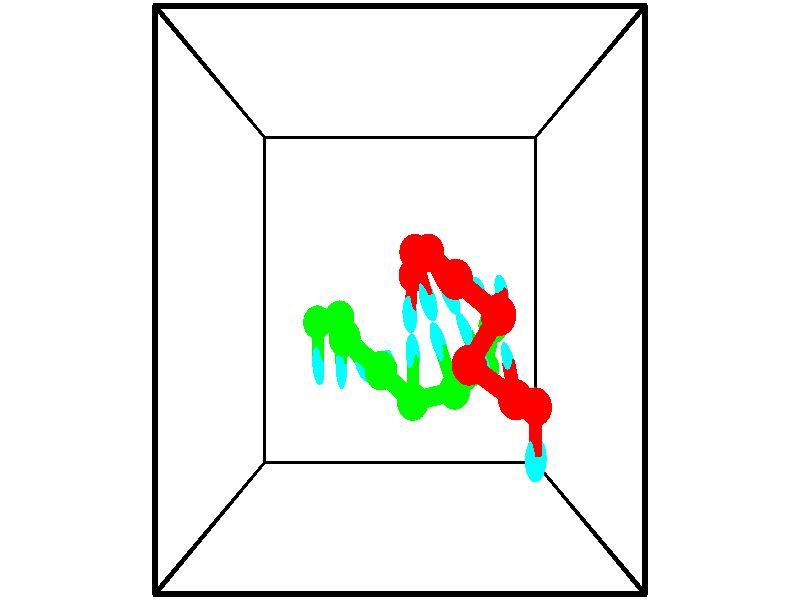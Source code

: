 // switches for output
#declare DRAW_BASES = 1; // possible values are 0, 1; only relevant for DNA ribbons
#declare DRAW_BASES_TYPE = 3; // possible values are 1, 2, 3; only relevant for DNA ribbons
#declare DRAW_FOG = 0; // set to 1 to enable fog

#include "colors.inc"

#include "transforms.inc"
background { rgb <1, 1, 1>}

#default {
   normal{
       ripples 0.25
       frequency 0.20
       turbulence 0.2
       lambda 5
   }
	finish {
		phong 0.1
		phong_size 40.
	}
}

// original window dimensions: 1024x640


// camera settings

camera {
	sky <-0, 1, 0>
	up <-0, 1, 0>
	right 1.6 * <1, 0, 0>
	location <2.5, 2.5, 11.1562>
	look_at <2.5, 2.5, 2.5>
	direction <0, 0, -8.6562>
	angle 67.0682
}


# declare cpy_camera_pos = <2.5, 2.5, 11.1562>;
# if (DRAW_FOG = 1)
fog {
	fog_type 2
	up vnormalize(cpy_camera_pos)
	color rgbt<1,1,1,0.3>
	distance 1e-5
	fog_alt 3e-3
	fog_offset 4
}
# end


// LIGHTS

# declare lum = 6;
global_settings {
	ambient_light rgb lum * <0.05, 0.05, 0.05>
	max_trace_level 15
}# declare cpy_direct_light_amount = 0.25;
light_source
{	1000 * <-1, -1, 1>,
	rgb lum * cpy_direct_light_amount
	parallel
}

light_source
{	1000 * <1, 1, -1>,
	rgb lum * cpy_direct_light_amount
	parallel
}

// strand 0

// nucleotide -1

// particle -1
sphere {
	<4.629811, 1.103518, 1.674522> 0.250000
	pigment { color rgbt <1,0,0,0> }
	no_shadow
}
cylinder {
	<4.635283, 0.703789, 1.660854>,  <4.638567, 0.463951, 1.652654>, 0.100000
	pigment { color rgbt <1,0,0,0> }
	no_shadow
}
cylinder {
	<4.635283, 0.703789, 1.660854>,  <4.629811, 1.103518, 1.674522>, 0.100000
	pigment { color rgbt <1,0,0,0> }
	no_shadow
}

// particle -1
sphere {
	<4.635283, 0.703789, 1.660854> 0.100000
	pigment { color rgbt <1,0,0,0> }
	no_shadow
}
sphere {
	0, 1
	scale<0.080000,0.200000,0.300000>
	matrix <-0.409125, 0.025587, -0.912120,
		0.912376, 0.026459, -0.408497,
		0.013681, -0.999322, -0.034170,
		4.639388, 0.403992, 1.650603>
	pigment { color rgbt <0,1,1,0> }
	no_shadow
}
cylinder {
	<4.189848, 1.284176, 2.317562>,  <4.629811, 1.103518, 1.674522>, 0.130000
	pigment { color rgbt <1,0,0,0> }
	no_shadow
}

// nucleotide -1

// particle -1
sphere {
	<4.189848, 1.284176, 2.317562> 0.250000
	pigment { color rgbt <1,0,0,0> }
	no_shadow
}
cylinder {
	<4.186172, 1.530663, 2.002552>,  <4.183966, 1.678554, 1.813546>, 0.100000
	pigment { color rgbt <1,0,0,0> }
	no_shadow
}
cylinder {
	<4.186172, 1.530663, 2.002552>,  <4.189848, 1.284176, 2.317562>, 0.100000
	pigment { color rgbt <1,0,0,0> }
	no_shadow
}

// particle -1
sphere {
	<4.186172, 1.530663, 2.002552> 0.100000
	pigment { color rgbt <1,0,0,0> }
	no_shadow
}
sphere {
	0, 1
	scale<0.080000,0.200000,0.300000>
	matrix <-0.886550, -0.369314, -0.278631,
		-0.462540, 0.695619, 0.549700,
		-0.009191, 0.616215, -0.787524,
		4.183414, 1.715527, 1.766295>
	pigment { color rgbt <0,1,1,0> }
	no_shadow
}
cylinder {
	<3.510294, 1.705042, 2.309569>,  <4.189848, 1.284176, 2.317562>, 0.130000
	pigment { color rgbt <1,0,0,0> }
	no_shadow
}

// nucleotide -1

// particle -1
sphere {
	<3.510294, 1.705042, 2.309569> 0.250000
	pigment { color rgbt <1,0,0,0> }
	no_shadow
}
cylinder {
	<3.668992, 1.681263, 1.943169>,  <3.764211, 1.666995, 1.723328>, 0.100000
	pigment { color rgbt <1,0,0,0> }
	no_shadow
}
cylinder {
	<3.668992, 1.681263, 1.943169>,  <3.510294, 1.705042, 2.309569>, 0.100000
	pigment { color rgbt <1,0,0,0> }
	no_shadow
}

// particle -1
sphere {
	<3.668992, 1.681263, 1.943169> 0.100000
	pigment { color rgbt <1,0,0,0> }
	no_shadow
}
sphere {
	0, 1
	scale<0.080000,0.200000,0.300000>
	matrix <-0.844247, -0.415358, -0.338710,
		-0.360333, 0.907713, -0.214981,
		0.396745, -0.059449, -0.916002,
		3.788016, 1.663428, 1.668368>
	pigment { color rgbt <0,1,1,0> }
	no_shadow
}
cylinder {
	<3.893568, 2.321891, 2.602595>,  <3.510294, 1.705042, 2.309569>, 0.130000
	pigment { color rgbt <1,0,0,0> }
	no_shadow
}

// nucleotide -1

// particle -1
sphere {
	<3.893568, 2.321891, 2.602595> 0.250000
	pigment { color rgbt <1,0,0,0> }
	no_shadow
}
cylinder {
	<3.980531, 2.485455, 2.248075>,  <4.032709, 2.583593, 2.035364>, 0.100000
	pigment { color rgbt <1,0,0,0> }
	no_shadow
}
cylinder {
	<3.980531, 2.485455, 2.248075>,  <3.893568, 2.321891, 2.602595>, 0.100000
	pigment { color rgbt <1,0,0,0> }
	no_shadow
}

// particle -1
sphere {
	<3.980531, 2.485455, 2.248075> 0.100000
	pigment { color rgbt <1,0,0,0> }
	no_shadow
}
sphere {
	0, 1
	scale<0.080000,0.200000,0.300000>
	matrix <-0.873931, -0.322856, -0.363329,
		-0.434716, 0.853556, 0.287167,
		0.217408, 0.408910, -0.886300,
		4.045753, 2.608127, 1.982186>
	pigment { color rgbt <0,1,1,0> }
	no_shadow
}
cylinder {
	<3.310640, 2.750046, 2.355639>,  <3.893568, 2.321891, 2.602595>, 0.130000
	pigment { color rgbt <1,0,0,0> }
	no_shadow
}

// nucleotide -1

// particle -1
sphere {
	<3.310640, 2.750046, 2.355639> 0.250000
	pigment { color rgbt <1,0,0,0> }
	no_shadow
}
cylinder {
	<3.526265, 2.662056, 2.030426>,  <3.655640, 2.609262, 1.835298>, 0.100000
	pigment { color rgbt <1,0,0,0> }
	no_shadow
}
cylinder {
	<3.526265, 2.662056, 2.030426>,  <3.310640, 2.750046, 2.355639>, 0.100000
	pigment { color rgbt <1,0,0,0> }
	no_shadow
}

// particle -1
sphere {
	<3.526265, 2.662056, 2.030426> 0.100000
	pigment { color rgbt <1,0,0,0> }
	no_shadow
}
sphere {
	0, 1
	scale<0.080000,0.200000,0.300000>
	matrix <-0.840458, -0.077259, -0.536341,
		0.055167, 0.972442, -0.226526,
		0.539062, -0.219974, -0.813034,
		3.687984, 2.596064, 1.786516>
	pigment { color rgbt <0,1,1,0> }
	no_shadow
}
cylinder {
	<2.941035, 3.108964, 1.746377>,  <3.310640, 2.750046, 2.355639>, 0.130000
	pigment { color rgbt <1,0,0,0> }
	no_shadow
}

// nucleotide -1

// particle -1
sphere {
	<2.941035, 3.108964, 1.746377> 0.250000
	pigment { color rgbt <1,0,0,0> }
	no_shadow
}
cylinder {
	<3.146749, 2.794731, 1.608757>,  <3.270177, 2.606191, 1.526185>, 0.100000
	pigment { color rgbt <1,0,0,0> }
	no_shadow
}
cylinder {
	<3.146749, 2.794731, 1.608757>,  <2.941035, 3.108964, 1.746377>, 0.100000
	pigment { color rgbt <1,0,0,0> }
	no_shadow
}

// particle -1
sphere {
	<3.146749, 2.794731, 1.608757> 0.100000
	pigment { color rgbt <1,0,0,0> }
	no_shadow
}
sphere {
	0, 1
	scale<0.080000,0.200000,0.300000>
	matrix <-0.811136, -0.315274, -0.492607,
		0.278513, 0.532412, -0.799354,
		0.514285, -0.785582, -0.344051,
		3.301034, 2.559056, 1.505542>
	pigment { color rgbt <0,1,1,0> }
	no_shadow
}
cylinder {
	<2.740598, 3.158880, 1.192531>,  <2.941035, 3.108964, 1.746377>, 0.130000
	pigment { color rgbt <1,0,0,0> }
	no_shadow
}

// nucleotide -1

// particle -1
sphere {
	<2.740598, 3.158880, 1.192531> 0.250000
	pigment { color rgbt <1,0,0,0> }
	no_shadow
}
cylinder {
	<2.867816, 2.780041, 1.209755>,  <2.944146, 2.552737, 1.220090>, 0.100000
	pigment { color rgbt <1,0,0,0> }
	no_shadow
}
cylinder {
	<2.867816, 2.780041, 1.209755>,  <2.740598, 3.158880, 1.192531>, 0.100000
	pigment { color rgbt <1,0,0,0> }
	no_shadow
}

// particle -1
sphere {
	<2.867816, 2.780041, 1.209755> 0.100000
	pigment { color rgbt <1,0,0,0> }
	no_shadow
}
sphere {
	0, 1
	scale<0.080000,0.200000,0.300000>
	matrix <-0.760520, -0.281982, -0.584889,
		0.566090, 0.153272, -0.809969,
		0.318044, -0.947097, 0.043061,
		2.963229, 2.495911, 1.222673>
	pigment { color rgbt <0,1,1,0> }
	no_shadow
}
cylinder {
	<2.725293, 2.862702, 0.521851>,  <2.740598, 3.158880, 1.192531>, 0.130000
	pigment { color rgbt <1,0,0,0> }
	no_shadow
}

// nucleotide -1

// particle -1
sphere {
	<2.725293, 2.862702, 0.521851> 0.250000
	pigment { color rgbt <1,0,0,0> }
	no_shadow
}
cylinder {
	<2.692404, 2.541664, 0.758183>,  <2.672670, 2.349041, 0.899982>, 0.100000
	pigment { color rgbt <1,0,0,0> }
	no_shadow
}
cylinder {
	<2.692404, 2.541664, 0.758183>,  <2.725293, 2.862702, 0.521851>, 0.100000
	pigment { color rgbt <1,0,0,0> }
	no_shadow
}

// particle -1
sphere {
	<2.692404, 2.541664, 0.758183> 0.100000
	pigment { color rgbt <1,0,0,0> }
	no_shadow
}
sphere {
	0, 1
	scale<0.080000,0.200000,0.300000>
	matrix <-0.849544, -0.253514, -0.462607,
		0.521070, -0.539974, -0.660995,
		-0.082224, -0.802595, 0.590830,
		2.667737, 2.300886, 0.935432>
	pigment { color rgbt <0,1,1,0> }
	no_shadow
}
// strand 1

// nucleotide -1

// particle -1
sphere {
	<1.038154, 2.169421, 0.460456> 0.250000
	pigment { color rgbt <0,1,0,0> }
	no_shadow
}
cylinder {
	<1.074646, 1.825912, 0.662125>,  <1.096541, 1.619807, 0.783126>, 0.100000
	pigment { color rgbt <0,1,0,0> }
	no_shadow
}
cylinder {
	<1.074646, 1.825912, 0.662125>,  <1.038154, 2.169421, 0.460456>, 0.100000
	pigment { color rgbt <0,1,0,0> }
	no_shadow
}

// particle -1
sphere {
	<1.074646, 1.825912, 0.662125> 0.100000
	pigment { color rgbt <0,1,0,0> }
	no_shadow
}
sphere {
	0, 1
	scale<0.080000,0.200000,0.300000>
	matrix <0.964551, 0.202096, 0.169700,
		-0.247625, 0.470816, 0.846767,
		0.091230, -0.858772, 0.504170,
		1.102015, 1.568281, 0.813376>
	pigment { color rgbt <0,1,1,0> }
	no_shadow
}
cylinder {
	<1.484407, 2.243412, 1.015017>,  <1.038154, 2.169421, 0.460456>, 0.130000
	pigment { color rgbt <0,1,0,0> }
	no_shadow
}

// nucleotide -1

// particle -1
sphere {
	<1.484407, 2.243412, 1.015017> 0.250000
	pigment { color rgbt <0,1,0,0> }
	no_shadow
}
cylinder {
	<1.499399, 1.844673, 0.987038>,  <1.508394, 1.605430, 0.970250>, 0.100000
	pigment { color rgbt <0,1,0,0> }
	no_shadow
}
cylinder {
	<1.499399, 1.844673, 0.987038>,  <1.484407, 2.243412, 1.015017>, 0.100000
	pigment { color rgbt <0,1,0,0> }
	no_shadow
}

// particle -1
sphere {
	<1.499399, 1.844673, 0.987038> 0.100000
	pigment { color rgbt <0,1,0,0> }
	no_shadow
}
sphere {
	0, 1
	scale<0.080000,0.200000,0.300000>
	matrix <0.985504, 0.025282, 0.167758,
		-0.165460, -0.075221, 0.983344,
		0.037480, -0.996846, -0.069947,
		1.510643, 1.545619, 0.966053>
	pigment { color rgbt <0,1,1,0> }
	no_shadow
}
cylinder {
	<1.627589, 2.003042, 1.638116>,  <1.484407, 2.243412, 1.015017>, 0.130000
	pigment { color rgbt <0,1,0,0> }
	no_shadow
}

// nucleotide -1

// particle -1
sphere {
	<1.627589, 2.003042, 1.638116> 0.250000
	pigment { color rgbt <0,1,0,0> }
	no_shadow
}
cylinder {
	<1.784695, 1.771492, 1.352280>,  <1.878958, 1.632562, 1.180778>, 0.100000
	pigment { color rgbt <0,1,0,0> }
	no_shadow
}
cylinder {
	<1.784695, 1.771492, 1.352280>,  <1.627589, 2.003042, 1.638116>, 0.100000
	pigment { color rgbt <0,1,0,0> }
	no_shadow
}

// particle -1
sphere {
	<1.784695, 1.771492, 1.352280> 0.100000
	pigment { color rgbt <0,1,0,0> }
	no_shadow
}
sphere {
	0, 1
	scale<0.080000,0.200000,0.300000>
	matrix <0.913595, 0.156670, 0.375230,
		-0.105257, -0.800223, 0.590393,
		0.392765, -0.578876, -0.714589,
		1.902524, 1.597829, 1.137903>
	pigment { color rgbt <0,1,1,0> }
	no_shadow
}
cylinder {
	<2.208700, 1.601687, 1.932720>,  <1.627589, 2.003042, 1.638116>, 0.130000
	pigment { color rgbt <0,1,0,0> }
	no_shadow
}

// nucleotide -1

// particle -1
sphere {
	<2.208700, 1.601687, 1.932720> 0.250000
	pigment { color rgbt <0,1,0,0> }
	no_shadow
}
cylinder {
	<2.272202, 1.614418, 1.537998>,  <2.310302, 1.622056, 1.301165>, 0.100000
	pigment { color rgbt <0,1,0,0> }
	no_shadow
}
cylinder {
	<2.272202, 1.614418, 1.537998>,  <2.208700, 1.601687, 1.932720>, 0.100000
	pigment { color rgbt <0,1,0,0> }
	no_shadow
}

// particle -1
sphere {
	<2.272202, 1.614418, 1.537998> 0.100000
	pigment { color rgbt <0,1,0,0> }
	no_shadow
}
sphere {
	0, 1
	scale<0.080000,0.200000,0.300000>
	matrix <0.964354, 0.209314, 0.161892,
		0.211705, -0.977330, 0.002536,
		0.158753, 0.031828, -0.986805,
		2.319828, 1.623966, 1.241957>
	pigment { color rgbt <0,1,1,0> }
	no_shadow
}
cylinder {
	<2.700578, 1.151003, 1.546774>,  <2.208700, 1.601687, 1.932720>, 0.130000
	pigment { color rgbt <0,1,0,0> }
	no_shadow
}

// nucleotide -1

// particle -1
sphere {
	<2.700578, 1.151003, 1.546774> 0.250000
	pigment { color rgbt <0,1,0,0> }
	no_shadow
}
cylinder {
	<2.707333, 1.498863, 1.349422>,  <2.711385, 1.707579, 1.231011>, 0.100000
	pigment { color rgbt <0,1,0,0> }
	no_shadow
}
cylinder {
	<2.707333, 1.498863, 1.349422>,  <2.700578, 1.151003, 1.546774>, 0.100000
	pigment { color rgbt <0,1,0,0> }
	no_shadow
}

// particle -1
sphere {
	<2.707333, 1.498863, 1.349422> 0.100000
	pigment { color rgbt <0,1,0,0> }
	no_shadow
}
sphere {
	0, 1
	scale<0.080000,0.200000,0.300000>
	matrix <0.881861, 0.219596, 0.417252,
		0.471207, -0.442138, -0.763202,
		0.016887, 0.869650, -0.493380,
		2.712399, 1.759758, 1.201409>
	pigment { color rgbt <0,1,1,0> }
	no_shadow
}
cylinder {
	<3.385235, 1.267567, 1.346150>,  <2.700578, 1.151003, 1.546774>, 0.130000
	pigment { color rgbt <0,1,0,0> }
	no_shadow
}

// nucleotide -1

// particle -1
sphere {
	<3.385235, 1.267567, 1.346150> 0.250000
	pigment { color rgbt <0,1,0,0> }
	no_shadow
}
cylinder {
	<3.244194, 1.637444, 1.288712>,  <3.159570, 1.859369, 1.254249>, 0.100000
	pigment { color rgbt <0,1,0,0> }
	no_shadow
}
cylinder {
	<3.244194, 1.637444, 1.288712>,  <3.385235, 1.267567, 1.346150>, 0.100000
	pigment { color rgbt <0,1,0,0> }
	no_shadow
}

// particle -1
sphere {
	<3.244194, 1.637444, 1.288712> 0.100000
	pigment { color rgbt <0,1,0,0> }
	no_shadow
}
sphere {
	0, 1
	scale<0.080000,0.200000,0.300000>
	matrix <0.801676, 0.377649, 0.463354,
		0.482688, 0.048263, -0.874462,
		-0.352602, 0.924690, -0.143595,
		3.138413, 1.914851, 1.245633>
	pigment { color rgbt <0,1,1,0> }
	no_shadow
}
cylinder {
	<3.912472, 1.541862, 1.025726>,  <3.385235, 1.267567, 1.346150>, 0.130000
	pigment { color rgbt <0,1,0,0> }
	no_shadow
}

// nucleotide -1

// particle -1
sphere {
	<3.912472, 1.541862, 1.025726> 0.250000
	pigment { color rgbt <0,1,0,0> }
	no_shadow
}
cylinder {
	<3.717361, 1.849571, 1.190792>,  <3.600296, 2.034197, 1.289832>, 0.100000
	pigment { color rgbt <0,1,0,0> }
	no_shadow
}
cylinder {
	<3.717361, 1.849571, 1.190792>,  <3.912472, 1.541862, 1.025726>, 0.100000
	pigment { color rgbt <0,1,0,0> }
	no_shadow
}

// particle -1
sphere {
	<3.717361, 1.849571, 1.190792> 0.100000
	pigment { color rgbt <0,1,0,0> }
	no_shadow
}
sphere {
	0, 1
	scale<0.080000,0.200000,0.300000>
	matrix <0.869639, 0.386943, 0.306599,
		0.076180, 0.508422, -0.857732,
		-0.487775, 0.769274, 0.412666,
		3.571029, 2.080353, 1.314592>
	pigment { color rgbt <0,1,1,0> }
	no_shadow
}
cylinder {
	<4.111567, 2.122457, 0.700611>,  <3.912472, 1.541862, 1.025726>, 0.130000
	pigment { color rgbt <0,1,0,0> }
	no_shadow
}

// nucleotide -1

// particle -1
sphere {
	<4.111567, 2.122457, 0.700611> 0.250000
	pigment { color rgbt <0,1,0,0> }
	no_shadow
}
cylinder {
	<3.994629, 2.248825, 1.061661>,  <3.924466, 2.324646, 1.278290>, 0.100000
	pigment { color rgbt <0,1,0,0> }
	no_shadow
}
cylinder {
	<3.994629, 2.248825, 1.061661>,  <4.111567, 2.122457, 0.700611>, 0.100000
	pigment { color rgbt <0,1,0,0> }
	no_shadow
}

// particle -1
sphere {
	<3.994629, 2.248825, 1.061661> 0.100000
	pigment { color rgbt <0,1,0,0> }
	no_shadow
}
sphere {
	0, 1
	scale<0.080000,0.200000,0.300000>
	matrix <0.907668, 0.388862, 0.157876,
		-0.301120, 0.865436, -0.400433,
		-0.292345, 0.315921, 0.902623,
		3.906925, 2.343601, 1.332448>
	pigment { color rgbt <0,1,1,0> }
	no_shadow
}
// box output
cylinder {
	<0.000000, 0.000000, 0.000000>,  <5.000000, 0.000000, 0.000000>, 0.025000
	pigment { color rgbt <0,0,0,0> }
	no_shadow
}
cylinder {
	<0.000000, 0.000000, 0.000000>,  <0.000000, 5.000000, 0.000000>, 0.025000
	pigment { color rgbt <0,0,0,0> }
	no_shadow
}
cylinder {
	<0.000000, 0.000000, 0.000000>,  <0.000000, 0.000000, 5.000000>, 0.025000
	pigment { color rgbt <0,0,0,0> }
	no_shadow
}
cylinder {
	<5.000000, 5.000000, 5.000000>,  <0.000000, 5.000000, 5.000000>, 0.025000
	pigment { color rgbt <0,0,0,0> }
	no_shadow
}
cylinder {
	<5.000000, 5.000000, 5.000000>,  <5.000000, 0.000000, 5.000000>, 0.025000
	pigment { color rgbt <0,0,0,0> }
	no_shadow
}
cylinder {
	<5.000000, 5.000000, 5.000000>,  <5.000000, 5.000000, 0.000000>, 0.025000
	pigment { color rgbt <0,0,0,0> }
	no_shadow
}
cylinder {
	<0.000000, 0.000000, 5.000000>,  <0.000000, 5.000000, 5.000000>, 0.025000
	pigment { color rgbt <0,0,0,0> }
	no_shadow
}
cylinder {
	<0.000000, 0.000000, 5.000000>,  <5.000000, 0.000000, 5.000000>, 0.025000
	pigment { color rgbt <0,0,0,0> }
	no_shadow
}
cylinder {
	<5.000000, 5.000000, 0.000000>,  <0.000000, 5.000000, 0.000000>, 0.025000
	pigment { color rgbt <0,0,0,0> }
	no_shadow
}
cylinder {
	<5.000000, 5.000000, 0.000000>,  <5.000000, 0.000000, 0.000000>, 0.025000
	pigment { color rgbt <0,0,0,0> }
	no_shadow
}
cylinder {
	<5.000000, 0.000000, 5.000000>,  <5.000000, 0.000000, 0.000000>, 0.025000
	pigment { color rgbt <0,0,0,0> }
	no_shadow
}
cylinder {
	<0.000000, 5.000000, 0.000000>,  <0.000000, 5.000000, 5.000000>, 0.025000
	pigment { color rgbt <0,0,0,0> }
	no_shadow
}
// end of box output
